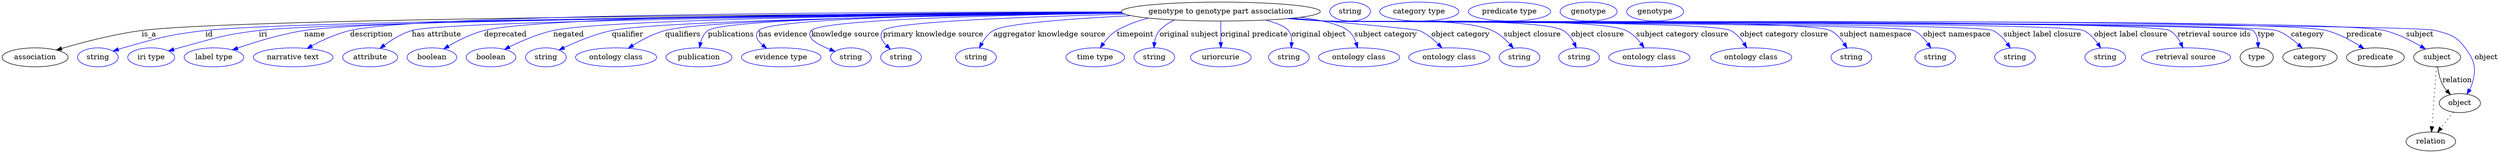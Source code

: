 digraph {
	graph [bb="0,0,4727.4,283"];
	node [label="\N"];
	"genotype to genotype part association"	[height=0.5,
		label="genotype to genotype part association",
		pos="2307.4,265",
		width=5.2356];
	association	[height=0.5,
		pos="62.394,178",
		width=1.7332];
	"genotype to genotype part association" -> association	[label=is_a,
		lp="278.39,221.5",
		pos="e,102.89,191.89 2119.6,263.2 1649.2,260.85 444.89,252.58 264.39,229 211.77,222.13 153.03,206.68 112.52,194.76"];
	id	[color=blue,
		height=0.5,
		label=string,
		pos="181.39,178",
		width=1.0652];
	"genotype to genotype part association" -> id	[color=blue,
		label=id,
		lp="391.39,221.5",
		pos="e,210.39,189.95 2120.5,262.64 1670.8,259.06 553.32,248.34 384.39,229 314.42,220.99 297.18,215.13 229.39,196 226.29,195.12 223.09,\
194.15 219.9,193.13",
		style=solid];
	iri	[color=blue,
		height=0.5,
		label="iri type",
		pos="282.39,178",
		width=1.2277];
	"genotype to genotype part association" -> iri	[color=blue,
		label=iri,
		lp="493.39,221.5",
		pos="e,315.33,190.09 2120.4,262.5 1688,258.73 644.15,247.8 485.39,229 417.61,220.97 401.3,213.78 335.39,196 332.03,195.09 328.56,194.1 \
325.08,193.07",
		style=solid];
	name	[color=blue,
		height=0.5,
		label="label type",
		pos="401.39,178",
		width=1.5707];
	"genotype to genotype part association" -> name	[color=blue,
		label=name,
		lp="591.39,221.5",
		pos="e,436.26,192.23 2119.8,263.03 1702.2,260.47 720.82,252.06 571.39,229 527.81,222.27 479.73,207.4 445.86,195.62",
		style=solid];
	description	[color=blue,
		height=0.5,
		label="narrative text",
		pos="551.39,178",
		width=2.0943];
	"genotype to genotype part association" -> description	[color=blue,
		label=description,
		lp="697.89,221.5",
		pos="e,577.27,194.99 2118.7,264.42 1715.6,264.68 796.11,261.62 657.39,229 632.32,223.1 606.12,210.81 586.04,199.89",
		style=solid];
	"has attribute"	[color=blue,
		height=0.5,
		label=attribute,
		pos="696.39,178",
		width=1.4443];
	"genotype to genotype part association" -> "has attribute"	[color=blue,
		label="has attribute",
		lp="821.39,221.5",
		pos="e,714.78,194.96 2120.8,262.43 1726.1,258.73 837.63,248.31 774.39,229 755.79,223.32 737.37,211.85 723.09,201.33",
		style=solid];
	deprecated	[color=blue,
		height=0.5,
		label=boolean,
		pos="813.39,178",
		width=1.2999];
	"genotype to genotype part association" -> deprecated	[color=blue,
		label=deprecated,
		lp="951.89,221.5",
		pos="e,835.6,193.99 2119.1,263.92 1764.9,263.08 1025.1,257.85 911.39,229 887.53,222.95 862.85,210.31 844.23,199.26",
		style=solid];
	negated	[color=blue,
		height=0.5,
		label=boolean,
		pos="925.39,178",
		width=1.2999];
	"genotype to genotype part association" -> negated	[color=blue,
		label=negated,
		lp="1071.4,221.5",
		pos="e,950.94,193.25 2120.4,262.69 1793.9,259.83 1144.5,251.38 1042.4,229 1013.5,222.67 982.84,209.29 960.15,197.96",
		style=solid];
	qualifier	[color=blue,
		height=0.5,
		label=string,
		pos="1028.4,178",
		width=1.0652];
	"genotype to genotype part association" -> qualifier	[color=blue,
		label=qualifier,
		lp="1183.4,221.5",
		pos="e,1053,191.83 2121.7,261.92 1819.4,257.99 1245.2,248.13 1153.4,229 1121.3,222.31 1086.8,207.92 1062.2,196.29",
		style=solid];
	qualifiers	[color=blue,
		height=0.5,
		label="ontology class",
		pos="1161.4,178",
		width=2.1304];
	"genotype to genotype part association" -> qualifiers	[color=blue,
		label=qualifiers,
		lp="1287.9,221.5",
		pos="e,1184.6,195.39 2120.8,262.42 1840.6,259.34 1335.4,250.82 1254.4,229 1232.7,223.15 1210.4,211.43 1193.1,200.81",
		style=solid];
	publications	[color=blue,
		height=0.5,
		label=publication,
		pos="1318.4,178",
		width=1.7332];
	"genotype to genotype part association" -> publications	[color=blue,
		label=publications,
		lp="1379.4,221.5",
		pos="e,1319.4,196.26 2120.4,262.68 1846.8,259.98 1366.3,251.98 1335.4,229 1328.1,223.57 1323.9,214.84 1321.5,206.19",
		style=solid];
	"has evidence"	[color=blue,
		height=0.5,
		label="evidence type",
		pos="1474.4,178",
		width=2.0943];
	"genotype to genotype part association" -> "has evidence"	[color=blue,
		label="has evidence",
		lp="1477.9,221.5",
		pos="e,1446.8,194.93 2119.8,263.04 1869.5,260.81 1454.9,253.43 1431.4,229 1423,220.25 1428.9,210.18 1438.7,201.37",
		style=solid];
	"knowledge source"	[color=blue,
		height=0.5,
		label=string,
		pos="1606.4,178",
		width=1.0652];
	"genotype to genotype part association" -> "knowledge source"	[color=blue,
		label="knowledge source",
		lp="1595.9,221.5",
		pos="e,1576.3,189.28 2121.4,261.99 1898.3,258.64 1551.5,250.07 1531.4,229 1526.8,224.18 1527.8,219.62 1531.4,214 1535.8,207.12 1551,199.47 \
1566.6,193.08",
		style=solid];
	"primary knowledge source"	[color=blue,
		height=0.5,
		label=string,
		pos="1701.4,178",
		width=1.0652];
	"genotype to genotype part association" -> "primary knowledge source"	[color=blue,
		label="primary knowledge source",
		lp="1762.4,221.5",
		pos="e,1681.1,193.48 2125.8,260.13 1942.1,255.3 1683.1,245.59 1667.4,229 1659.3,220.46 1664.8,209.82 1673.6,200.55",
		style=solid];
	"aggregator knowledge source"	[color=blue,
		height=0.5,
		label=string,
		pos="1843.4,178",
		width=1.0652];
	"genotype to genotype part association" -> "aggregator knowledge source"	[color=blue,
		label="aggregator knowledge source",
		lp="1982.9,221.5",
		pos="e,1849.9,195.93 2137.2,257.25 2026.7,251.66 1899.1,242.43 1876.4,229 1867,223.44 1859.8,214.03 1854.5,204.86",
		style=solid];
	timepoint	[color=blue,
		height=0.5,
		label="time type",
		pos="2069.4,178",
		width=1.5346];
	"genotype to genotype part association" -> timepoint	[color=blue,
		label=timepoint,
		lp="2145.4,221.5",
		pos="e,2079,196.09 2170.2,252.59 2149.3,247.24 2128.6,239.67 2110.4,229 2100.3,223.07 2091.6,213.64 2084.8,204.56",
		style=solid];
	"original subject"	[color=blue,
		height=0.5,
		label=string,
		pos="2181.4,178",
		width=1.0652];
	"genotype to genotype part association" -> "original subject"	[color=blue,
		label="original subject",
		lp="2247.4,221.5",
		pos="e,2180.6,196.26 2219.5,248.99 2209,244.06 2199.2,237.56 2191.4,229 2185.8,222.83 2183,214.43 2181.6,206.27",
		style=solid];
	"original predicate"	[color=blue,
		height=0.5,
		label=uriorcurie,
		pos="2307.4,178",
		width=1.5887];
	"genotype to genotype part association" -> "original predicate"	[color=blue,
		label="original predicate",
		lp="2370.9,221.5",
		pos="e,2307.4,196.18 2307.4,246.8 2307.4,235.16 2307.4,219.55 2307.4,206.24",
		style=solid];
	"original object"	[color=blue,
		height=0.5,
		label=string,
		pos="2436.4,178",
		width=1.0652];
	"genotype to genotype part association" -> "original object"	[color=blue,
		label="original object",
		lp="2492.9,221.5",
		pos="e,2440.8,195.99 2392.4,248.89 2412.1,243.63 2429.2,237 2435.4,229 2440.4,222.62 2441.9,214.26 2441.7,206.21",
		style=solid];
	"subject category"	[color=blue,
		height=0.5,
		label="ontology class",
		pos="2569.4,178",
		width=2.1304];
	"genotype to genotype part association" -> "subject category"	[color=blue,
		label="subject category",
		lp="2619.9,221.5",
		pos="e,2566.7,196.01 2457.5,254.09 2497,248.9 2532.9,241 2548.4,229 2555.8,223.28 2560.6,214.49 2563.7,205.86",
		style=solid];
	"object category"	[color=blue,
		height=0.5,
		label="ontology class",
		pos="2740.4,178",
		width=2.1304];
	"genotype to genotype part association" -> "object category"	[color=blue,
		label="object category",
		lp="2761.9,221.5",
		pos="e,2726.3,196.01 2442.4,252.4 2547.9,243.18 2677.7,231.45 2683.4,229 2696.9,223.19 2709.4,212.95 2719.3,203.24",
		style=solid];
	"subject closure"	[color=blue,
		height=0.5,
		label=string,
		pos="2873.4,178",
		width=1.0652];
	"genotype to genotype part association" -> "subject closure"	[color=blue,
		label="subject closure",
		lp="2897.9,221.5",
		pos="e,2861.7,195.2 2439.4,252.13 2461.4,250.31 2484.1,248.52 2505.4,247 2575.6,241.99 2756.9,257.12 2821.4,229 2834.4,223.31 2846.1,\
212.82 2855.1,202.91",
		style=solid];
	"object closure"	[color=blue,
		height=0.5,
		label=string,
		pos="2986.4,178",
		width=1.0652];
	"genotype to genotype part association" -> "object closure"	[color=blue,
		label="object closure",
		lp="3021.4,221.5",
		pos="e,2981,196.04 2437.5,251.97 2460.1,250.13 2483.4,248.38 2505.4,247 2555.4,243.85 2913.3,254.57 2956.4,229 2965.4,223.64 2972.1,214.39 \
2976.8,205.3",
		style=solid];
	"subject category closure"	[color=blue,
		height=0.5,
		label="ontology class",
		pos="3119.4,178",
		width=2.1304];
	"genotype to genotype part association" -> "subject category closure"	[color=blue,
		label="subject category closure",
		lp="3181.9,221.5",
		pos="e,3109.5,196.24 2436.7,251.88 2459.6,250.03 2483.2,248.3 2505.4,247 2568.7,243.29 3018.1,256.01 3075.4,229 3086.7,223.66 3096.3,\
213.9 3103.7,204.4",
		style=solid];
	"object category closure"	[color=blue,
		height=0.5,
		label="ontology class",
		pos="3312.4,178",
		width=2.1304];
	"genotype to genotype part association" -> "object category closure"	[color=blue,
		label="object category closure",
		lp="3374.9,221.5",
		pos="e,3304.1,196.23 2435.9,251.79 2459,249.93 2482.9,248.23 2505.4,247 2548,244.67 3235.3,248.17 3273.4,229 3283.8,223.75 3292.3,214.27 \
3298.7,204.96",
		style=solid];
	"subject namespace"	[color=blue,
		height=0.5,
		label=string,
		pos="3502.4,178",
		width=1.0652];
	"genotype to genotype part association" -> "subject namespace"	[color=blue,
		label="subject namespace",
		lp="3548.4,221.5",
		pos="e,3494.1,195.77 2435.4,251.75 2458.7,249.88 2482.7,248.18 2505.4,247 2558.5,244.22 3414.7,252.48 3462.4,229 3473.2,223.66 3482.1,\
213.84 3488.7,204.31",
		style=solid];
	"object namespace"	[color=blue,
		height=0.5,
		label=string,
		pos="3661.4,178",
		width=1.0652];
	"genotype to genotype part association" -> "object namespace"	[color=blue,
		label="object namespace",
		lp="3702.4,221.5",
		pos="e,3652.8,195.79 2435.1,251.72 2458.5,249.85 2482.7,248.16 2505.4,247 2536.3,245.42 3592.5,242.48 3620.4,229 3631.4,223.69 3640.4,\
213.87 3647.2,204.33",
		style=solid];
	"subject label closure"	[color=blue,
		height=0.5,
		label=string,
		pos="3812.4,178",
		width=1.0652];
	"genotype to genotype part association" -> "subject label closure"	[color=blue,
		label="subject label closure",
		lp="3864.4,221.5",
		pos="e,3803.5,195.81 2434.9,251.71 2458.3,249.83 2482.6,248.14 2505.4,247 2540.5,245.25 3738.6,244.07 3770.4,229 3781.5,223.71 3790.8,\
213.9 3797.7,204.36",
		style=solid];
	"object label closure"	[color=blue,
		height=0.5,
		label=string,
		pos="3983.4,178",
		width=1.0652];
	"genotype to genotype part association" -> "object label closure"	[color=blue,
		label="object label closure",
		lp="4031.9,221.5",
		pos="e,3974.8,195.8 2434.6,251.7 2458.1,249.81 2482.5,248.13 2505.4,247 2545.3,245.04 3906.4,246.3 3942.4,229 3953.4,223.71 3962.4,213.9 \
3969.2,204.35",
		style=solid];
	"retrieval source ids"	[color=blue,
		height=0.5,
		label="retrieval source",
		pos="4136.4,178",
		width=2.347];
	"genotype to genotype part association" -> "retrieval source ids"	[color=blue,
		label="retrieval source ids",
		lp="4189.9,221.5",
		pos="e,4130.7,196.17 2434.6,251.67 2458.1,249.79 2482.5,248.11 2505.4,247 2549.8,244.85 4066.7,250.83 4105.4,229 4114.6,223.79 4121.5,\
214.57 4126.4,205.45",
		style=solid];
	type	[height=0.5,
		pos="4270.4,178",
		width=0.86659];
	"genotype to genotype part association" -> type	[color=blue,
		label=type,
		lp="4288.4,221.5",
		pos="e,4273.1,195.99 2434.3,251.67 2457.9,249.79 2482.4,248.1 2505.4,247 2529.8,245.83 4245.1,245.12 4263.4,229 4269.9,223.32 4272.4,\
214.65 4273.1,206.12",
		style=solid];
	category	[height=0.5,
		pos="4371.4,178",
		width=1.4263];
	"genotype to genotype part association" -> category	[color=blue,
		label=category,
		lp="4366.9,221.5",
		pos="e,4356.7,195.48 2434.3,251.67 2457.9,249.78 2482.4,248.1 2505.4,247 2555.4,244.61 4261.2,245.72 4308.4,229 4323.6,223.6 4338,212.84 \
4349.1,202.69",
		style=solid];
	predicate	[height=0.5,
		pos="4495.4,178",
		width=1.5165];
	"genotype to genotype part association" -> predicate	[color=blue,
		label=predicate,
		lp="4474.4,221.5",
		pos="e,4473.7,194.58 2434.3,251.66 2457.9,249.77 2482.4,248.1 2505.4,247 2610.7,241.99 4300.3,255.22 4402.4,229 4424.8,223.25 4447.7,\
211.05 4465.1,200.13",
		style=solid];
	subject	[height=0.5,
		pos="4612.4,178",
		width=1.2277];
	"genotype to genotype part association" -> subject	[color=blue,
		label=subject,
		lp="4579.4,221.5",
		pos="e,4590.1,193.87 2434.3,251.65 2457.9,249.77 2482.4,248.09 2505.4,247 2616.8,241.73 4404,255.1 4512.4,229 4536.9,223.1 4562.2,210.34 \
4581.3,199.18",
		style=solid];
	object	[height=0.5,
		pos="4655.4,91",
		width=1.0832];
	"genotype to genotype part association" -> object	[color=blue,
		label=object,
		lp="4705.4,178",
		pos="e,4668.8,108.09 2434,251.66 2457.7,249.77 2482.3,248.09 2505.4,247 2563.8,244.25 4553.1,244.62 4609.4,229 4637.2,221.28 4648.2,219.22 \
4665.4,196 4684,170.92 4687.3,156.9 4678.4,127 4677.4,123.55 4675.9,120.13 4674.1,116.85",
		style=solid];
	association_type	[color=blue,
		height=0.5,
		label=string,
		pos="2552.4,265",
		width=1.0652];
	association_category	[color=blue,
		height=0.5,
		label="category type",
		pos="2683.4,265",
		width=2.0762];
	"genotype to genotype part association_predicate"	[color=blue,
		height=0.5,
		label="predicate type",
		pos="2854.4,265",
		width=2.1665];
	subject -> object	[label=relation,
		lp="4650.4,134.5",
		pos="e,4637.5,107.23 4613.5,159.55 4614.7,149.57 4617.2,137.07 4622.4,127 4624.6,122.68 4627.5,118.52 4630.7,114.66"];
	relation	[height=0.5,
		pos="4600.4,18",
		width=1.2999];
	subject -> relation	[pos="e,4601.7,36.188 4611.1,159.79 4609,132.48 4605,78.994 4602.5,46.38",
		style=dotted];
	"genotype to genotype part association_subject"	[color=blue,
		height=0.5,
		label=genotype,
		pos="3004.4,265",
		width=1.4985];
	object -> relation	[pos="e,4613.2,35.54 4642.9,73.889 4636,64.939 4627.2,53.617 4619.4,43.584",
		style=dotted];
	"genotype to genotype part association_object"	[color=blue,
		height=0.5,
		label=genotype,
		pos="3130.4,265",
		width=1.4985];
}
